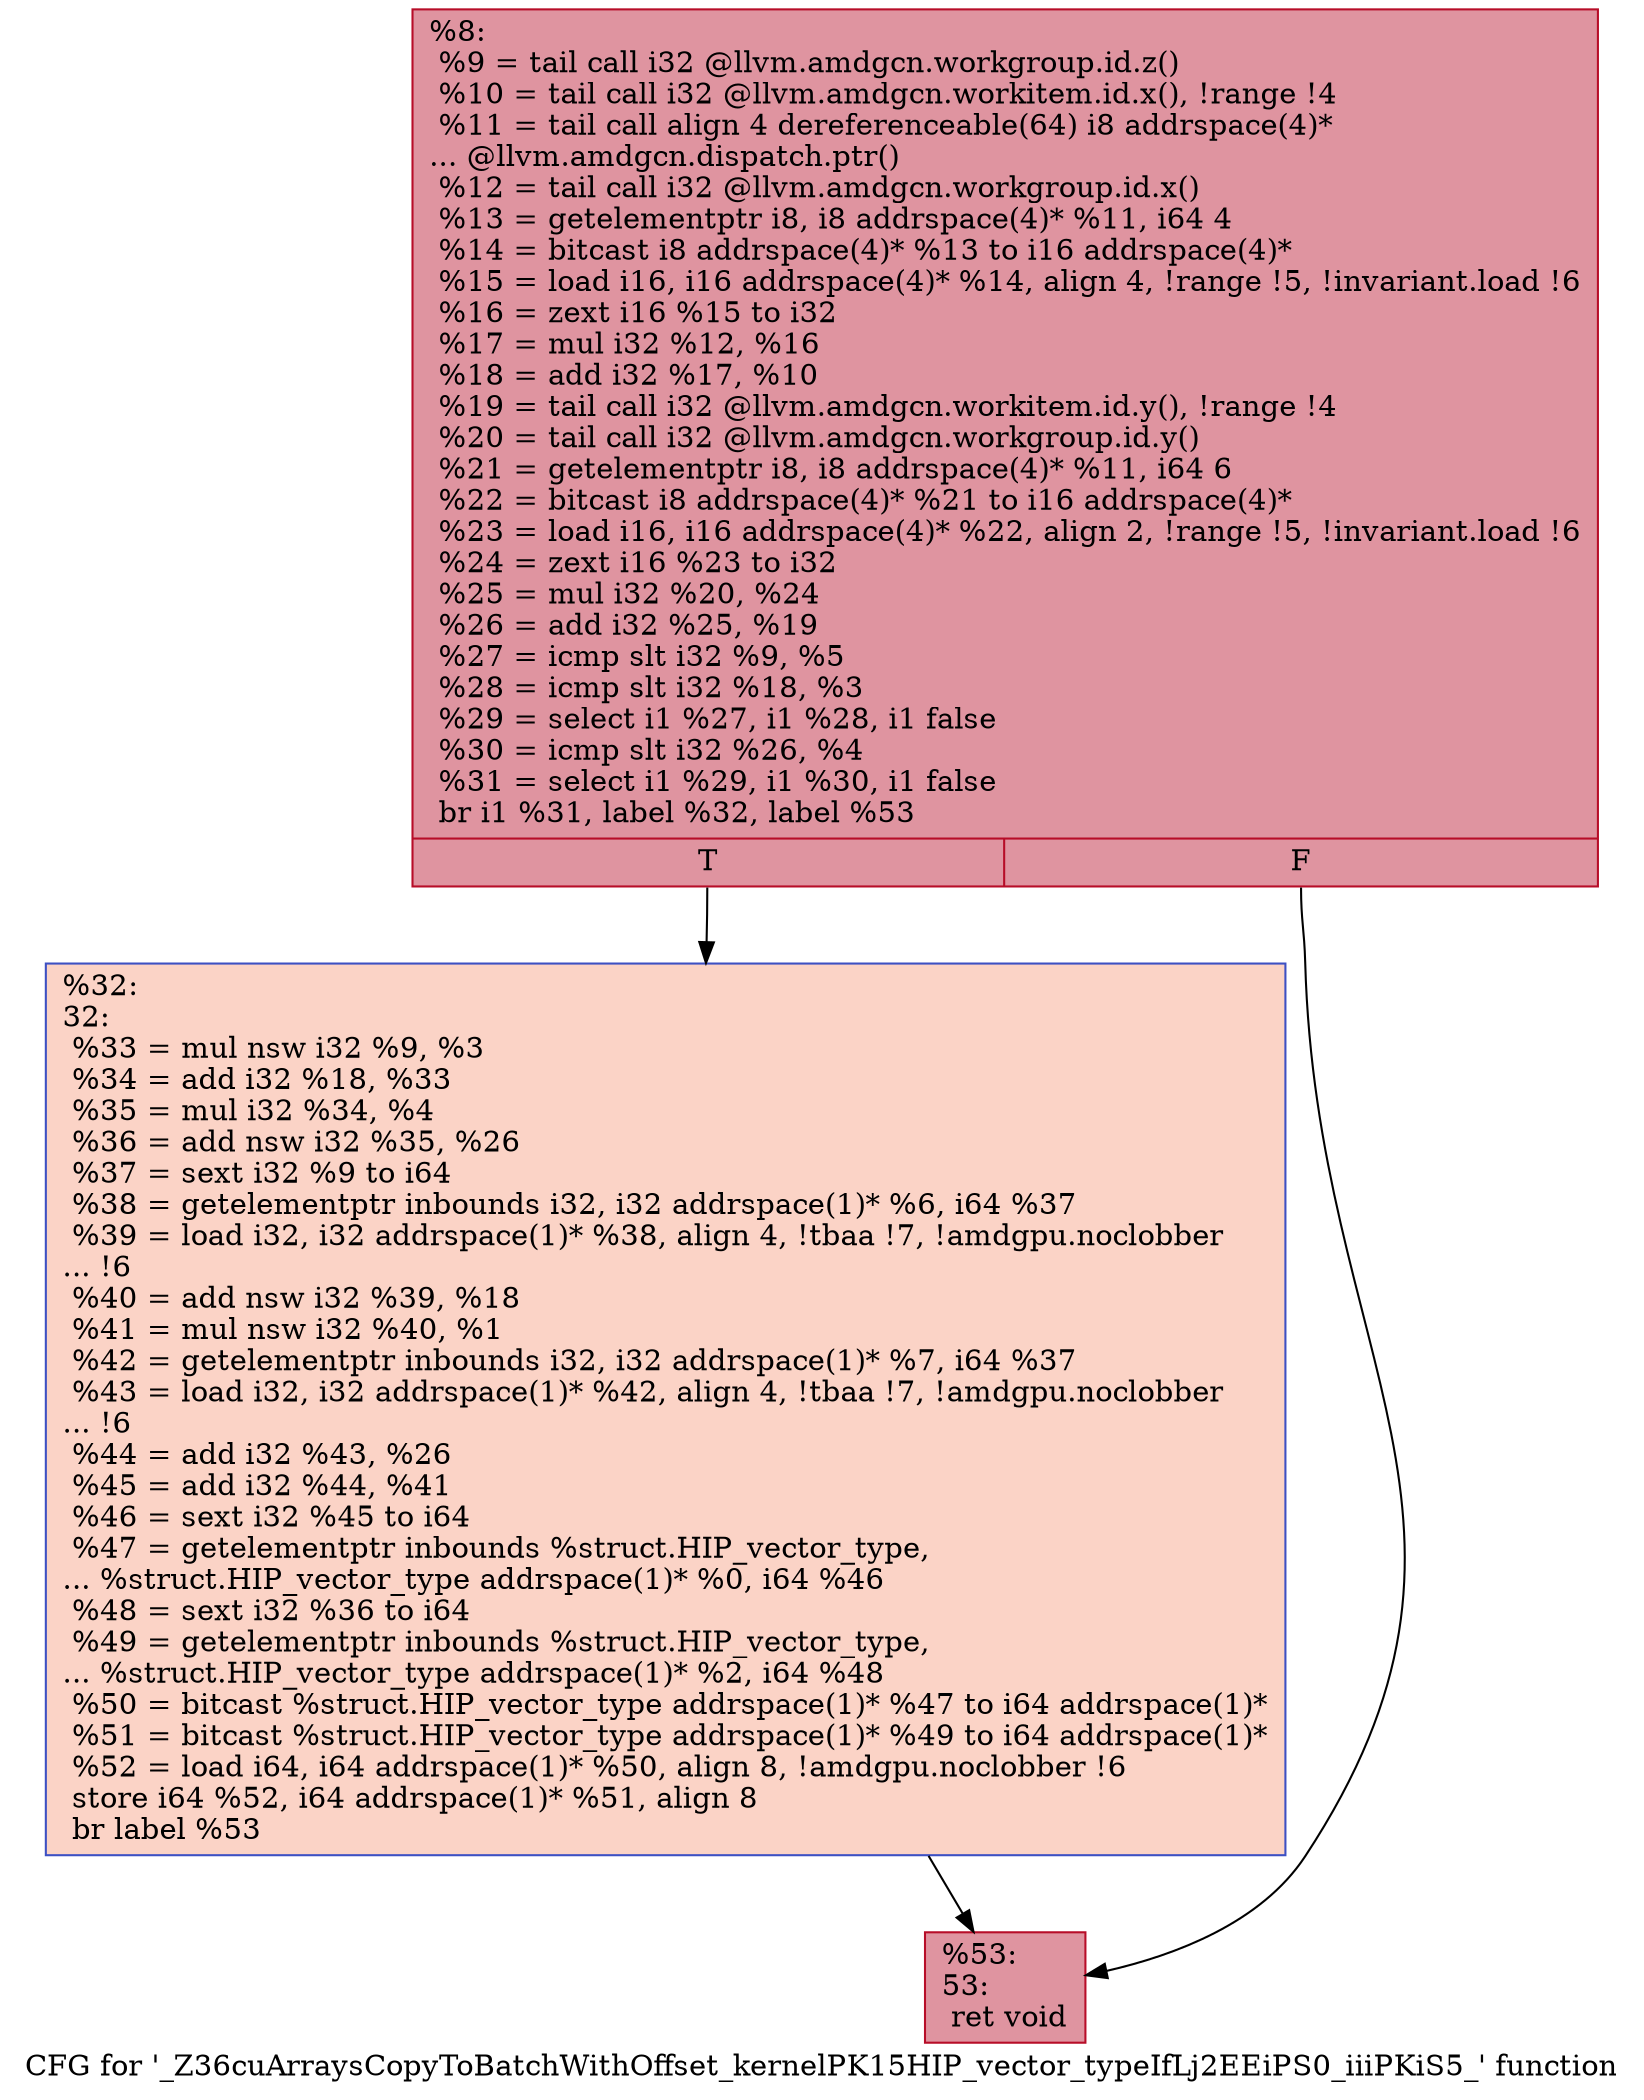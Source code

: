 digraph "CFG for '_Z36cuArraysCopyToBatchWithOffset_kernelPK15HIP_vector_typeIfLj2EEiPS0_iiiPKiS5_' function" {
	label="CFG for '_Z36cuArraysCopyToBatchWithOffset_kernelPK15HIP_vector_typeIfLj2EEiPS0_iiiPKiS5_' function";

	Node0x56c9250 [shape=record,color="#b70d28ff", style=filled, fillcolor="#b70d2870",label="{%8:\l  %9 = tail call i32 @llvm.amdgcn.workgroup.id.z()\l  %10 = tail call i32 @llvm.amdgcn.workitem.id.x(), !range !4\l  %11 = tail call align 4 dereferenceable(64) i8 addrspace(4)*\l... @llvm.amdgcn.dispatch.ptr()\l  %12 = tail call i32 @llvm.amdgcn.workgroup.id.x()\l  %13 = getelementptr i8, i8 addrspace(4)* %11, i64 4\l  %14 = bitcast i8 addrspace(4)* %13 to i16 addrspace(4)*\l  %15 = load i16, i16 addrspace(4)* %14, align 4, !range !5, !invariant.load !6\l  %16 = zext i16 %15 to i32\l  %17 = mul i32 %12, %16\l  %18 = add i32 %17, %10\l  %19 = tail call i32 @llvm.amdgcn.workitem.id.y(), !range !4\l  %20 = tail call i32 @llvm.amdgcn.workgroup.id.y()\l  %21 = getelementptr i8, i8 addrspace(4)* %11, i64 6\l  %22 = bitcast i8 addrspace(4)* %21 to i16 addrspace(4)*\l  %23 = load i16, i16 addrspace(4)* %22, align 2, !range !5, !invariant.load !6\l  %24 = zext i16 %23 to i32\l  %25 = mul i32 %20, %24\l  %26 = add i32 %25, %19\l  %27 = icmp slt i32 %9, %5\l  %28 = icmp slt i32 %18, %3\l  %29 = select i1 %27, i1 %28, i1 false\l  %30 = icmp slt i32 %26, %4\l  %31 = select i1 %29, i1 %30, i1 false\l  br i1 %31, label %32, label %53\l|{<s0>T|<s1>F}}"];
	Node0x56c9250:s0 -> Node0x56ccfd0;
	Node0x56c9250:s1 -> Node0x56cd060;
	Node0x56ccfd0 [shape=record,color="#3d50c3ff", style=filled, fillcolor="#f59c7d70",label="{%32:\l32:                                               \l  %33 = mul nsw i32 %9, %3\l  %34 = add i32 %18, %33\l  %35 = mul i32 %34, %4\l  %36 = add nsw i32 %35, %26\l  %37 = sext i32 %9 to i64\l  %38 = getelementptr inbounds i32, i32 addrspace(1)* %6, i64 %37\l  %39 = load i32, i32 addrspace(1)* %38, align 4, !tbaa !7, !amdgpu.noclobber\l... !6\l  %40 = add nsw i32 %39, %18\l  %41 = mul nsw i32 %40, %1\l  %42 = getelementptr inbounds i32, i32 addrspace(1)* %7, i64 %37\l  %43 = load i32, i32 addrspace(1)* %42, align 4, !tbaa !7, !amdgpu.noclobber\l... !6\l  %44 = add i32 %43, %26\l  %45 = add i32 %44, %41\l  %46 = sext i32 %45 to i64\l  %47 = getelementptr inbounds %struct.HIP_vector_type,\l... %struct.HIP_vector_type addrspace(1)* %0, i64 %46\l  %48 = sext i32 %36 to i64\l  %49 = getelementptr inbounds %struct.HIP_vector_type,\l... %struct.HIP_vector_type addrspace(1)* %2, i64 %48\l  %50 = bitcast %struct.HIP_vector_type addrspace(1)* %47 to i64 addrspace(1)*\l  %51 = bitcast %struct.HIP_vector_type addrspace(1)* %49 to i64 addrspace(1)*\l  %52 = load i64, i64 addrspace(1)* %50, align 8, !amdgpu.noclobber !6\l  store i64 %52, i64 addrspace(1)* %51, align 8\l  br label %53\l}"];
	Node0x56ccfd0 -> Node0x56cd060;
	Node0x56cd060 [shape=record,color="#b70d28ff", style=filled, fillcolor="#b70d2870",label="{%53:\l53:                                               \l  ret void\l}"];
}
